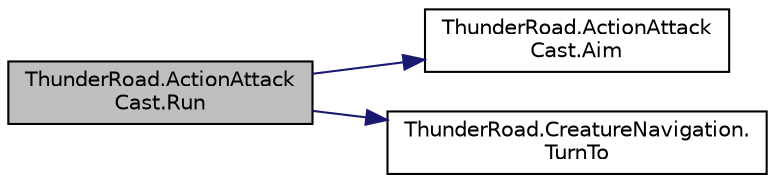 digraph "ThunderRoad.ActionAttackCast.Run"
{
 // LATEX_PDF_SIZE
  edge [fontname="Helvetica",fontsize="10",labelfontname="Helvetica",labelfontsize="10"];
  node [fontname="Helvetica",fontsize="10",shape=record];
  rankdir="LR";
  Node1 [label="ThunderRoad.ActionAttack\lCast.Run",height=0.2,width=0.4,color="black", fillcolor="grey75", style="filled", fontcolor="black",tooltip="Runs this instance."];
  Node1 -> Node2 [color="midnightblue",fontsize="10",style="solid",fontname="Helvetica"];
  Node2 [label="ThunderRoad.ActionAttack\lCast.Aim",height=0.2,width=0.4,color="black", fillcolor="white", style="filled",URL="$class_thunder_road_1_1_action_attack_cast.html#add659a0801fd9ab161254f2d01cd9115",tooltip="Aims this instance."];
  Node1 -> Node3 [color="midnightblue",fontsize="10",style="solid",fontname="Helvetica"];
  Node3 [label="ThunderRoad.CreatureNavigation.\lTurnTo",height=0.2,width=0.4,color="black", fillcolor="white", style="filled",URL="$class_thunder_road_1_1_creature_navigation.html#af406594e9c391135c3a7e2b682e7e05f",tooltip="Turns to."];
}
